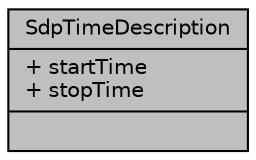 digraph "SdpTimeDescription"
{
 // LATEX_PDF_SIZE
  edge [fontname="Helvetica",fontsize="10",labelfontname="Helvetica",labelfontsize="10"];
  node [fontname="Helvetica",fontsize="10",shape=record];
  Node1 [label="{SdpTimeDescription\n|+ startTime\l+ stopTime\l|}",height=0.2,width=0.4,color="black", fillcolor="grey75", style="filled", fontcolor="black",tooltip=" "];
}
